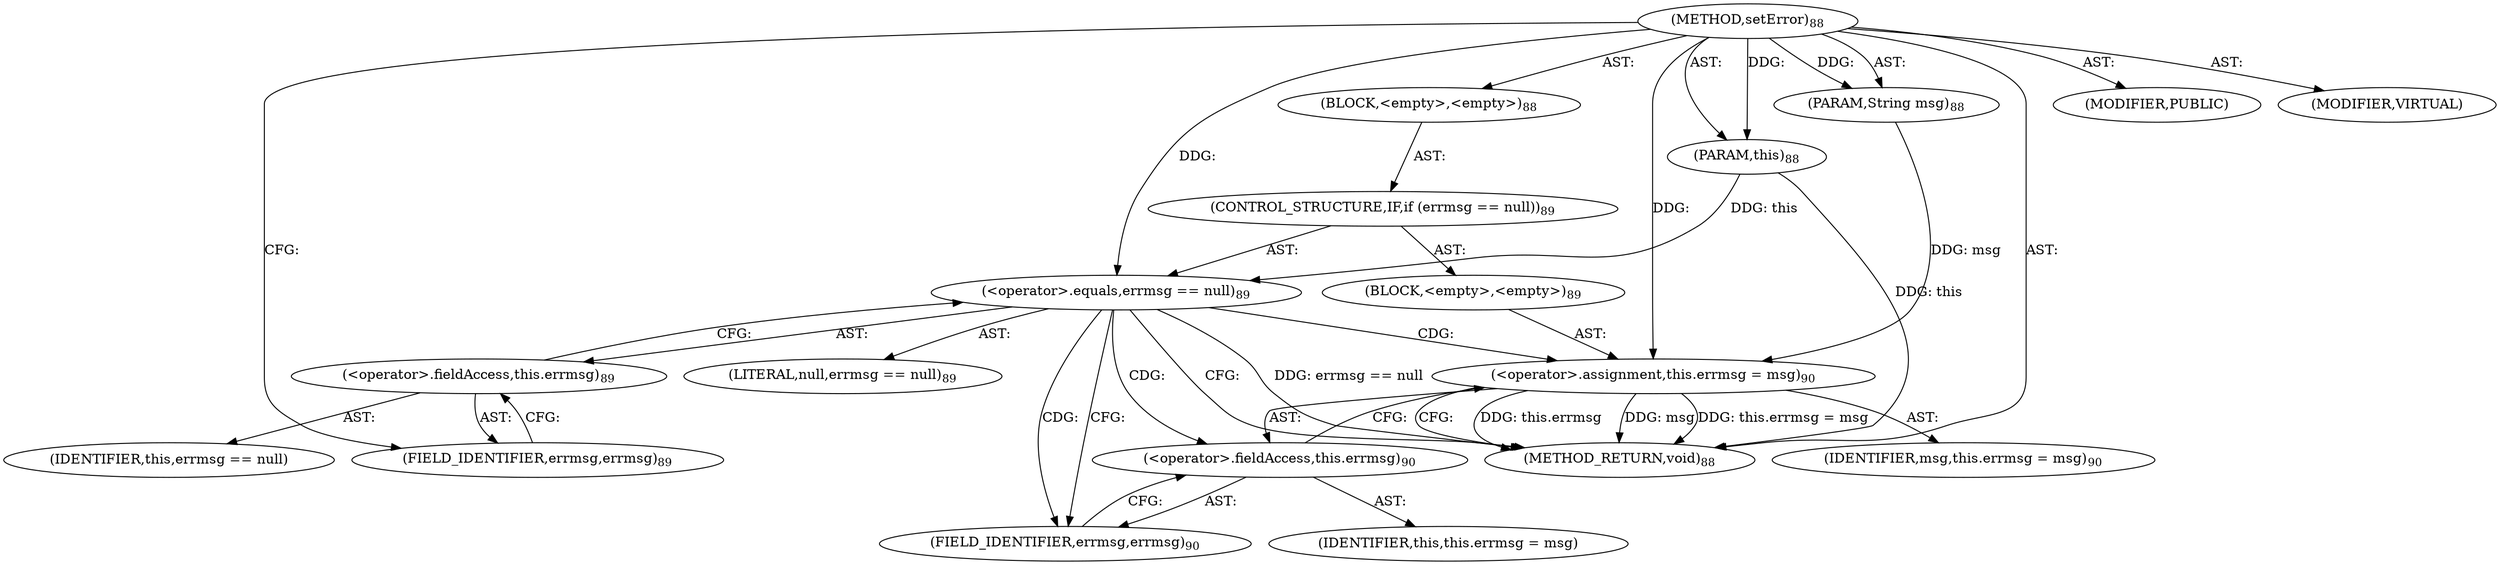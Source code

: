 digraph "setError" {  
"111669149697" [label = <(METHOD,setError)<SUB>88</SUB>> ]
"115964116994" [label = <(PARAM,this)<SUB>88</SUB>> ]
"115964116995" [label = <(PARAM,String msg)<SUB>88</SUB>> ]
"25769803777" [label = <(BLOCK,&lt;empty&gt;,&lt;empty&gt;)<SUB>88</SUB>> ]
"47244640256" [label = <(CONTROL_STRUCTURE,IF,if (errmsg == null))<SUB>89</SUB>> ]
"30064771074" [label = <(&lt;operator&gt;.equals,errmsg == null)<SUB>89</SUB>> ]
"30064771075" [label = <(&lt;operator&gt;.fieldAccess,this.errmsg)<SUB>89</SUB>> ]
"68719476740" [label = <(IDENTIFIER,this,errmsg == null)> ]
"55834574849" [label = <(FIELD_IDENTIFIER,errmsg,errmsg)<SUB>89</SUB>> ]
"90194313217" [label = <(LITERAL,null,errmsg == null)<SUB>89</SUB>> ]
"25769803778" [label = <(BLOCK,&lt;empty&gt;,&lt;empty&gt;)<SUB>89</SUB>> ]
"30064771076" [label = <(&lt;operator&gt;.assignment,this.errmsg = msg)<SUB>90</SUB>> ]
"30064771077" [label = <(&lt;operator&gt;.fieldAccess,this.errmsg)<SUB>90</SUB>> ]
"68719476741" [label = <(IDENTIFIER,this,this.errmsg = msg)> ]
"55834574850" [label = <(FIELD_IDENTIFIER,errmsg,errmsg)<SUB>90</SUB>> ]
"68719476742" [label = <(IDENTIFIER,msg,this.errmsg = msg)<SUB>90</SUB>> ]
"133143986179" [label = <(MODIFIER,PUBLIC)> ]
"133143986180" [label = <(MODIFIER,VIRTUAL)> ]
"128849018881" [label = <(METHOD_RETURN,void)<SUB>88</SUB>> ]
  "111669149697" -> "115964116994"  [ label = "AST: "] 
  "111669149697" -> "115964116995"  [ label = "AST: "] 
  "111669149697" -> "25769803777"  [ label = "AST: "] 
  "111669149697" -> "133143986179"  [ label = "AST: "] 
  "111669149697" -> "133143986180"  [ label = "AST: "] 
  "111669149697" -> "128849018881"  [ label = "AST: "] 
  "25769803777" -> "47244640256"  [ label = "AST: "] 
  "47244640256" -> "30064771074"  [ label = "AST: "] 
  "47244640256" -> "25769803778"  [ label = "AST: "] 
  "30064771074" -> "30064771075"  [ label = "AST: "] 
  "30064771074" -> "90194313217"  [ label = "AST: "] 
  "30064771075" -> "68719476740"  [ label = "AST: "] 
  "30064771075" -> "55834574849"  [ label = "AST: "] 
  "25769803778" -> "30064771076"  [ label = "AST: "] 
  "30064771076" -> "30064771077"  [ label = "AST: "] 
  "30064771076" -> "68719476742"  [ label = "AST: "] 
  "30064771077" -> "68719476741"  [ label = "AST: "] 
  "30064771077" -> "55834574850"  [ label = "AST: "] 
  "30064771074" -> "128849018881"  [ label = "CFG: "] 
  "30064771074" -> "55834574850"  [ label = "CFG: "] 
  "30064771075" -> "30064771074"  [ label = "CFG: "] 
  "30064771076" -> "128849018881"  [ label = "CFG: "] 
  "55834574849" -> "30064771075"  [ label = "CFG: "] 
  "30064771077" -> "30064771076"  [ label = "CFG: "] 
  "55834574850" -> "30064771077"  [ label = "CFG: "] 
  "111669149697" -> "55834574849"  [ label = "CFG: "] 
  "115964116994" -> "128849018881"  [ label = "DDG: this"] 
  "30064771074" -> "128849018881"  [ label = "DDG: errmsg == null"] 
  "30064771076" -> "128849018881"  [ label = "DDG: this.errmsg"] 
  "30064771076" -> "128849018881"  [ label = "DDG: msg"] 
  "30064771076" -> "128849018881"  [ label = "DDG: this.errmsg = msg"] 
  "111669149697" -> "115964116994"  [ label = "DDG: "] 
  "111669149697" -> "115964116995"  [ label = "DDG: "] 
  "115964116994" -> "30064771074"  [ label = "DDG: this"] 
  "111669149697" -> "30064771074"  [ label = "DDG: "] 
  "115964116995" -> "30064771076"  [ label = "DDG: msg"] 
  "111669149697" -> "30064771076"  [ label = "DDG: "] 
  "30064771074" -> "55834574850"  [ label = "CDG: "] 
  "30064771074" -> "30064771077"  [ label = "CDG: "] 
  "30064771074" -> "30064771076"  [ label = "CDG: "] 
}

